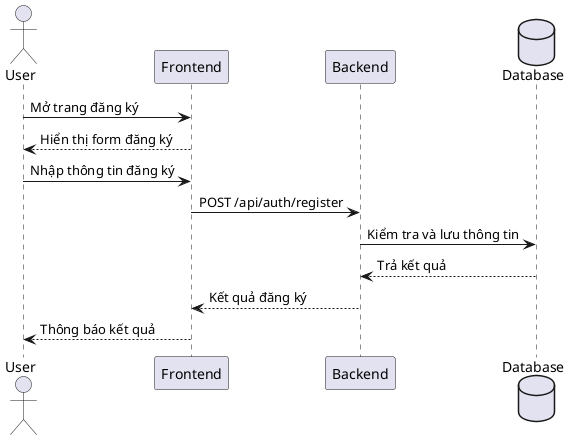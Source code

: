 
@startuml Register_Sequence

actor User
participant Frontend
participant Backend
database Database

User -> Frontend: Mở trang đăng ký
Frontend --> User: Hiển thị form đăng ký
User -> Frontend: Nhập thông tin đăng ký
Frontend -> Backend: POST /api/auth/register
Backend -> Database: Kiểm tra và lưu thông tin
Database --> Backend: Trả kết quả
Backend --> Frontend: Kết quả đăng ký
Frontend --> User: Thông báo kết quả

@enduml
